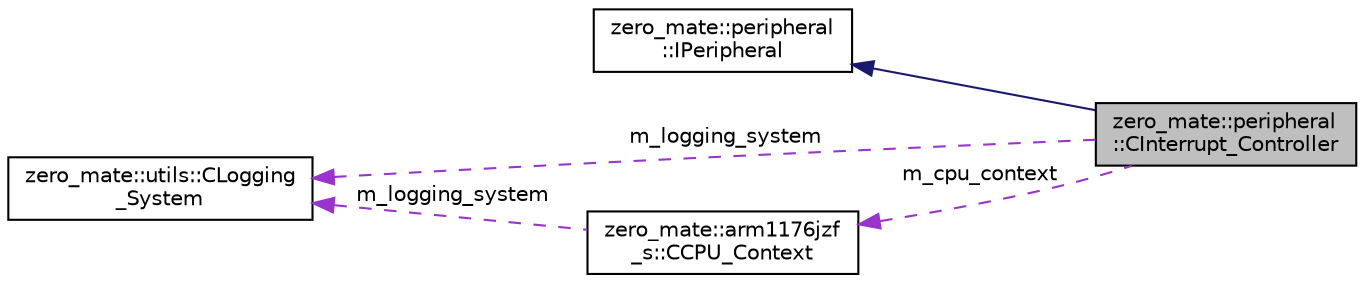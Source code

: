 digraph "zero_mate::peripheral::CInterrupt_Controller"
{
 // LATEX_PDF_SIZE
  bgcolor="transparent";
  edge [fontname="Helvetica",fontsize="10",labelfontname="Helvetica",labelfontsize="10"];
  node [fontname="Helvetica",fontsize="10",shape=record];
  rankdir="LR";
  Node1 [label="zero_mate::peripheral\l::CInterrupt_Controller",height=0.2,width=0.4,color="black", fillcolor="grey75", style="filled", fontcolor="black",tooltip=" "];
  Node2 -> Node1 [dir="back",color="midnightblue",fontsize="10",style="solid",fontname="Helvetica"];
  Node2 [label="zero_mate::peripheral\l::IPeripheral",height=0.2,width=0.4,color="black",URL="$classzero__mate_1_1peripheral_1_1IPeripheral.html",tooltip=" "];
  Node3 -> Node1 [dir="back",color="darkorchid3",fontsize="10",style="dashed",label=" m_cpu_context" ,fontname="Helvetica"];
  Node3 [label="zero_mate::arm1176jzf\l_s::CCPU_Context",height=0.2,width=0.4,color="black",URL="$classzero__mate_1_1arm1176jzf__s_1_1CCPU__Context.html",tooltip=" "];
  Node4 -> Node3 [dir="back",color="darkorchid3",fontsize="10",style="dashed",label=" m_logging_system" ,fontname="Helvetica"];
  Node4 [label="zero_mate::utils::CLogging\l_System",height=0.2,width=0.4,color="black",URL="$classzero__mate_1_1utils_1_1CLogging__System.html",tooltip=" "];
  Node4 -> Node1 [dir="back",color="darkorchid3",fontsize="10",style="dashed",label=" m_logging_system" ,fontname="Helvetica"];
}
